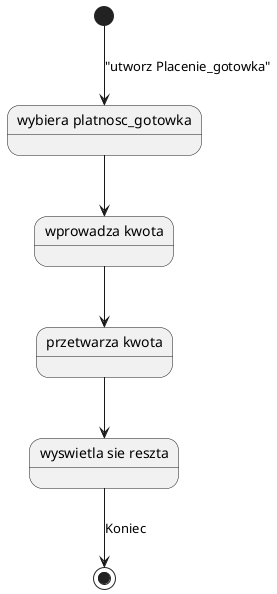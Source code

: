 @startuml
[*] --> S2 : "utworz Placenie_gotowka" 
state "wybiera platnosc_gotowka" as S2
state "wprowadza kwota" as S3
S2 --> S3
state "przetwarza kwota" as S4
S3 --> S4
state "wyswietla sie reszta" as S5
S4 --> S5
S5 --> [*] : Koniec
@enduml
